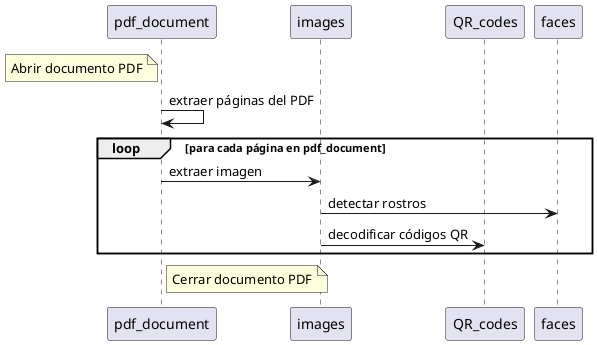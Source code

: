 @startuml
participant pdf_document
participant images
participant QR_codes
participant faces

note left of pdf_document: Abrir documento PDF
pdf_document -> pdf_document: extraer páginas del PDF
loop para cada página en pdf_document
    pdf_document -> images: extraer imagen
    images -> faces: detectar rostros
    images -> QR_codes: decodificar códigos QR
end
note right of pdf_document: Cerrar documento PDF
@enduml
